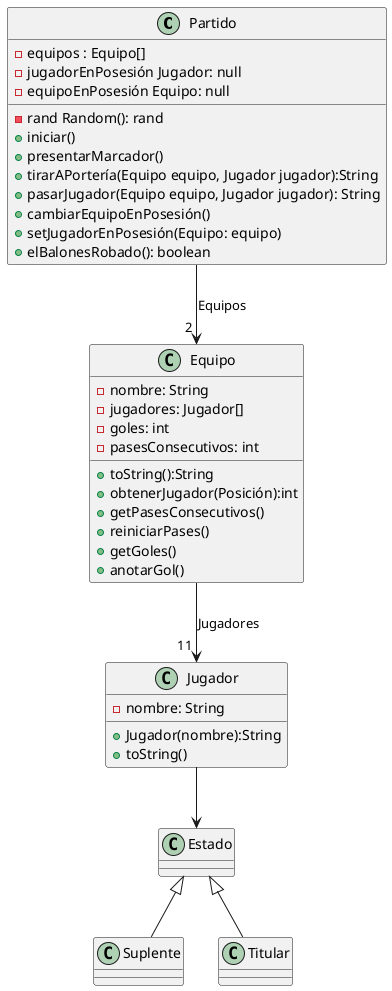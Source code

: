 @startuml

class Partido {
    - equipos : Equipo[]
    - jugadorEnPosesión Jugador: null
    - equipoEnPosesión Equipo: null
    - rand Random(): rand
    + iniciar()
    + presentarMarcador()
    + tirarAPortería(Equipo equipo, Jugador jugador):String
    + pasarJugador(Equipo equipo, Jugador jugador): String
    + cambiarEquipoEnPosesión()
    + setJugadorEnPosesión(Equipo: equipo)
    + elBalonesRobado(): boolean
}
class Equipo{
    - nombre: String
    - jugadores: Jugador[]
    - goles: int
    - pasesConsecutivos: int
    + toString():String
    + obtenerJugador(Posición):int
    + getPasesConsecutivos()
    + reiniciarPases()
    + getGoles()
    + anotarGol()
}
class Jugador{
    - nombre: String
    + Jugador(nombre):String
    + toString()
}

class Estado
class Suplente
class Titular

Partido --> " 2 "Equipo : Equipos
Equipo --> " 11 "Jugador : Jugadores
Jugador --> Estado
Titular -u-|> Estado
Suplente -u-|> Estado
@enduml